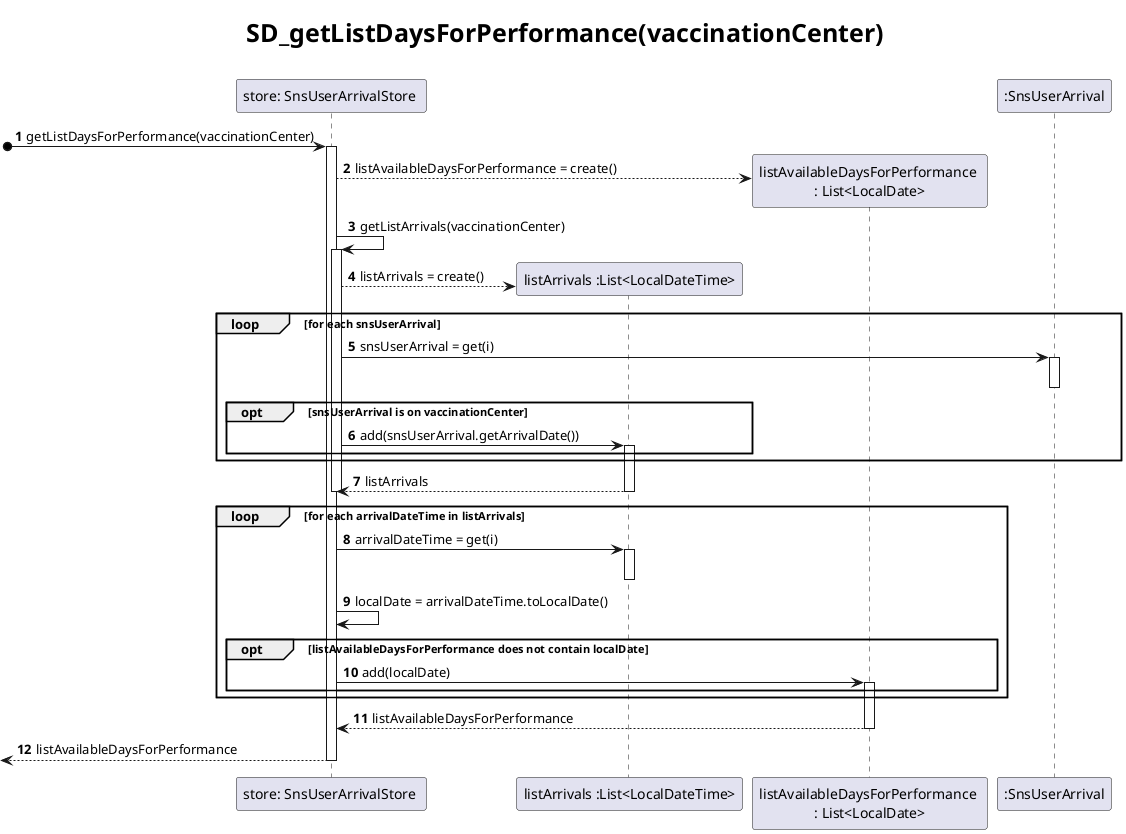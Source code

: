@startuml
autonumber

skinparam titleFontSize 25


participant "store: SnsUserArrivalStore " as ArrivalStore
participant "listArrivals :List<LocalDateTime>" as listArrivals
participant "listAvailableDaysForPerformance \n: List<LocalDate>" as listAvailableDaysForPerformance
participant ":SnsUserArrival" as snsUserArrival


title : SD_getListDaysForPerformance(vaccinationCenter)
'1'
[o-> ArrivalStore : getListDaysForPerformance(vaccinationCenter)
activate ArrivalStore
'2'
ArrivalStore --> listAvailableDaysForPerformance ** : listAvailableDaysForPerformance = create()


ArrivalStore -> ArrivalStore : getListArrivals(vaccinationCenter)
activate ArrivalStore
ArrivalStore --> listArrivals ** : listArrivals = create()

loop for each snsUserArrival
ArrivalStore -> snsUserArrival : snsUserArrival = get(i)
activate snsUserArrival
deactivate snsUserArrival

opt snsUserArrival is on vaccinationCenter
ArrivalStore -> listArrivals : add(snsUserArrival.getArrivalDate())
activate listArrivals

end opt
end loop
return listArrivals
deactivate listArrivals
deactivate ArrivalStore


loop for each arrivalDateTime in listArrivals

ArrivalStore -> listArrivals : arrivalDateTime = get(i)

activate listArrivals
deactivate listArrivals
ArrivalStore -> ArrivalStore : localDate = arrivalDateTime.toLocalDate()
opt listAvailableDaysForPerformance does not contain localDate
ArrivalStore -> listAvailableDaysForPerformance : add(localDate)
activate listAvailableDaysForPerformance
end opt
end loop
return listAvailableDaysForPerformance
deactivate listAvailableDaysForPerformance





'7'
[<-- ArrivalStore : listAvailableDaysForPerformance

deactivate ArrivalStore















@enduml